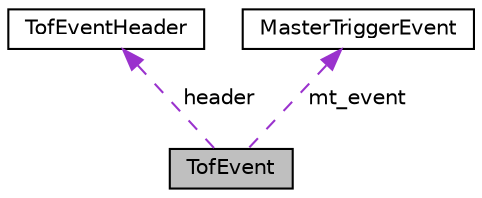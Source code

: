 digraph "TofEvent"
{
 // LATEX_PDF_SIZE
  edge [fontname="Helvetica",fontsize="10",labelfontname="Helvetica",labelfontsize="10"];
  node [fontname="Helvetica",fontsize="10",shape=record];
  Node1 [label="TofEvent",height=0.2,width=0.4,color="black", fillcolor="grey75", style="filled", fontcolor="black",tooltip=" "];
  Node2 -> Node1 [dir="back",color="darkorchid3",fontsize="10",style="dashed",label=" header" ,fontname="Helvetica"];
  Node2 [label="TofEventHeader",height=0.2,width=0.4,color="black", fillcolor="white", style="filled",URL="$structTofEventHeader.html",tooltip=" "];
  Node3 -> Node1 [dir="back",color="darkorchid3",fontsize="10",style="dashed",label=" mt_event" ,fontname="Helvetica"];
  Node3 [label="MasterTriggerEvent",height=0.2,width=0.4,color="black", fillcolor="white", style="filled",URL="$structMasterTriggerEvent.html",tooltip=" "];
}
